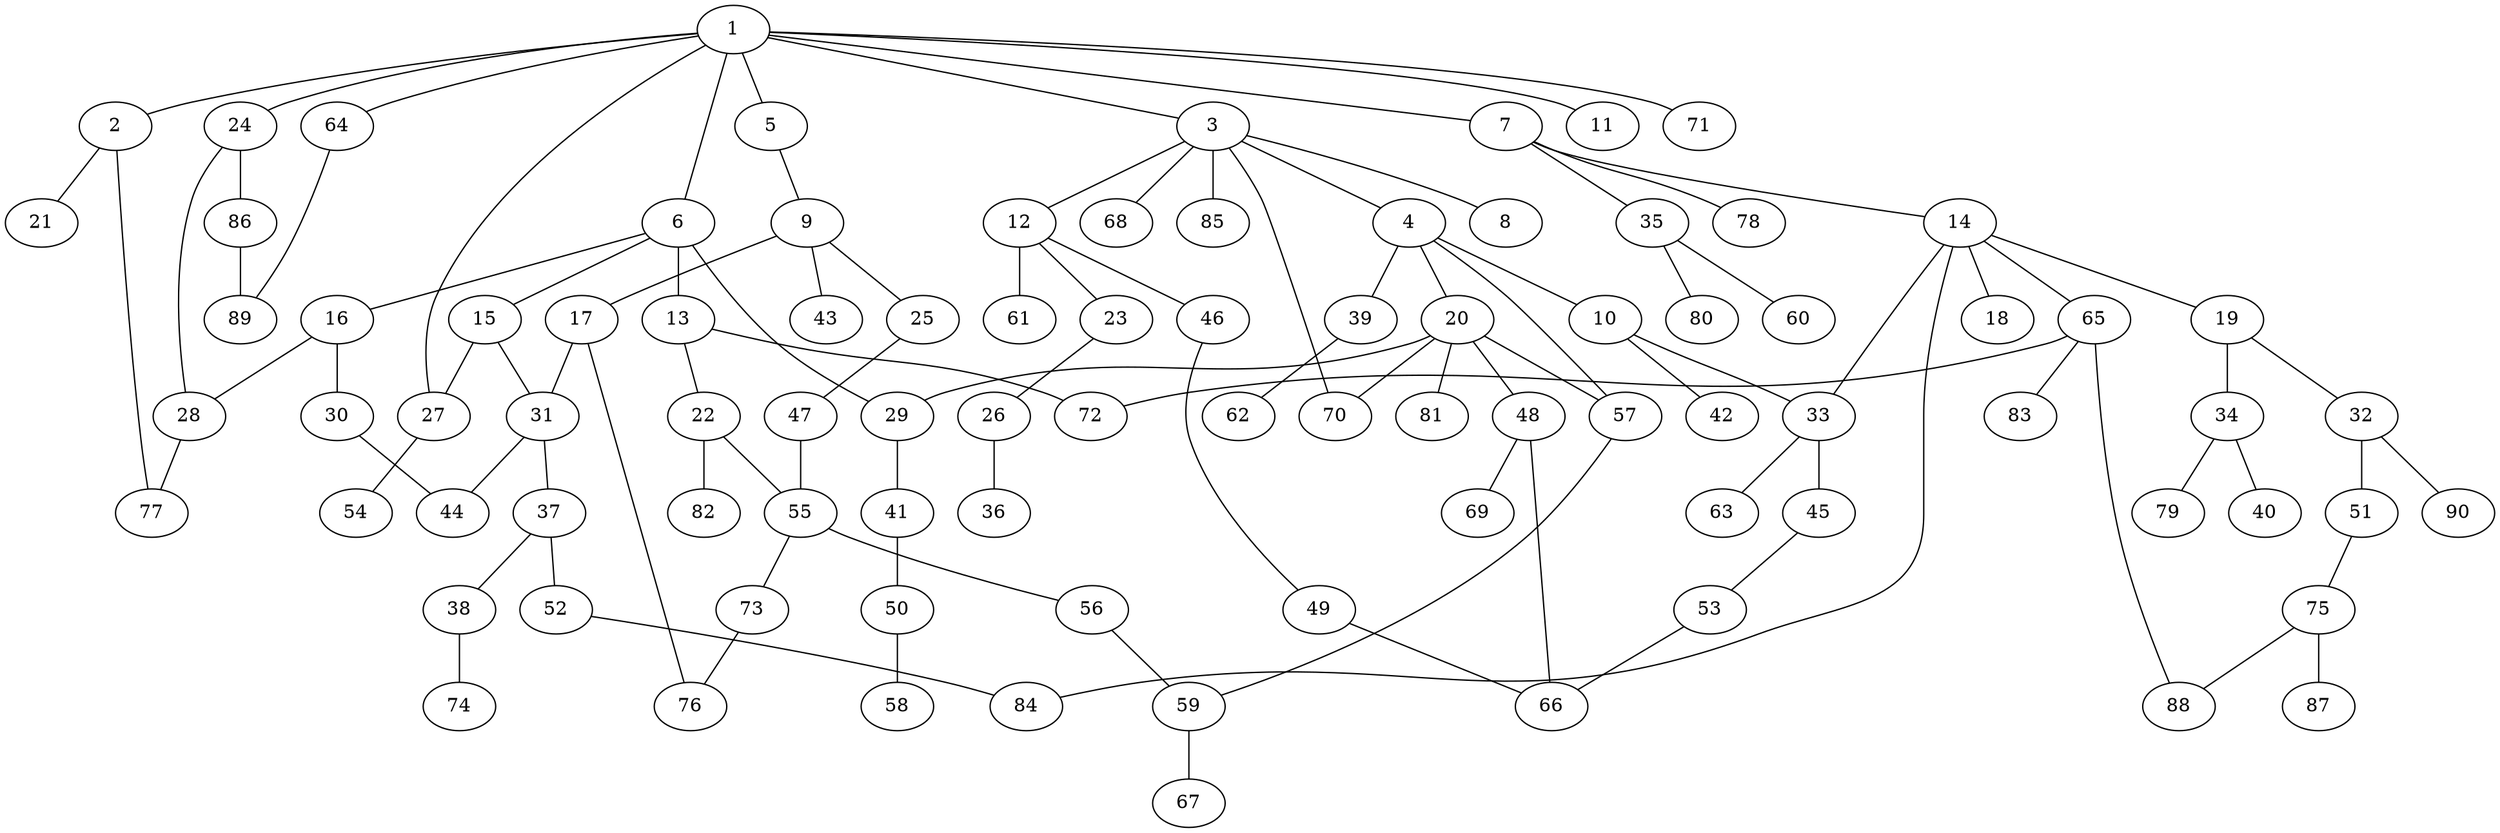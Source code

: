 graph graphname {1--2
1--3
1--5
1--6
1--7
1--11
1--24
1--27
1--64
1--71
2--21
2--77
3--4
3--8
3--12
3--68
3--70
3--85
4--10
4--20
4--39
4--57
5--9
6--13
6--15
6--16
6--29
7--14
7--35
7--78
9--17
9--25
9--43
10--33
10--42
12--23
12--46
12--61
13--22
13--72
14--18
14--19
14--33
14--65
14--84
15--27
15--31
16--28
16--30
17--31
17--76
19--32
19--34
20--29
20--48
20--57
20--70
20--81
22--55
22--82
23--26
24--28
24--86
25--47
26--36
27--54
28--77
29--41
30--44
31--37
31--44
32--51
32--90
33--45
33--63
34--40
34--79
35--60
35--80
37--38
37--52
38--74
39--62
41--50
45--53
46--49
47--55
48--66
48--69
49--66
50--58
51--75
52--84
53--66
55--56
55--73
56--59
57--59
59--67
64--89
65--72
65--83
65--88
73--76
75--87
75--88
86--89
}